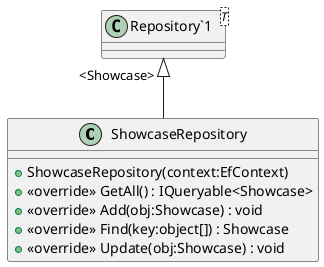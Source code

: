 @startuml
class ShowcaseRepository {
    + ShowcaseRepository(context:EfContext)
    + <<override>> GetAll() : IQueryable<Showcase>
    + <<override>> Add(obj:Showcase) : void
    + <<override>> Find(key:object[]) : Showcase
    + <<override>> Update(obj:Showcase) : void
}
class "Repository`1"<T> {
}
"Repository`1" "<Showcase>" <|-- ShowcaseRepository
@enduml
